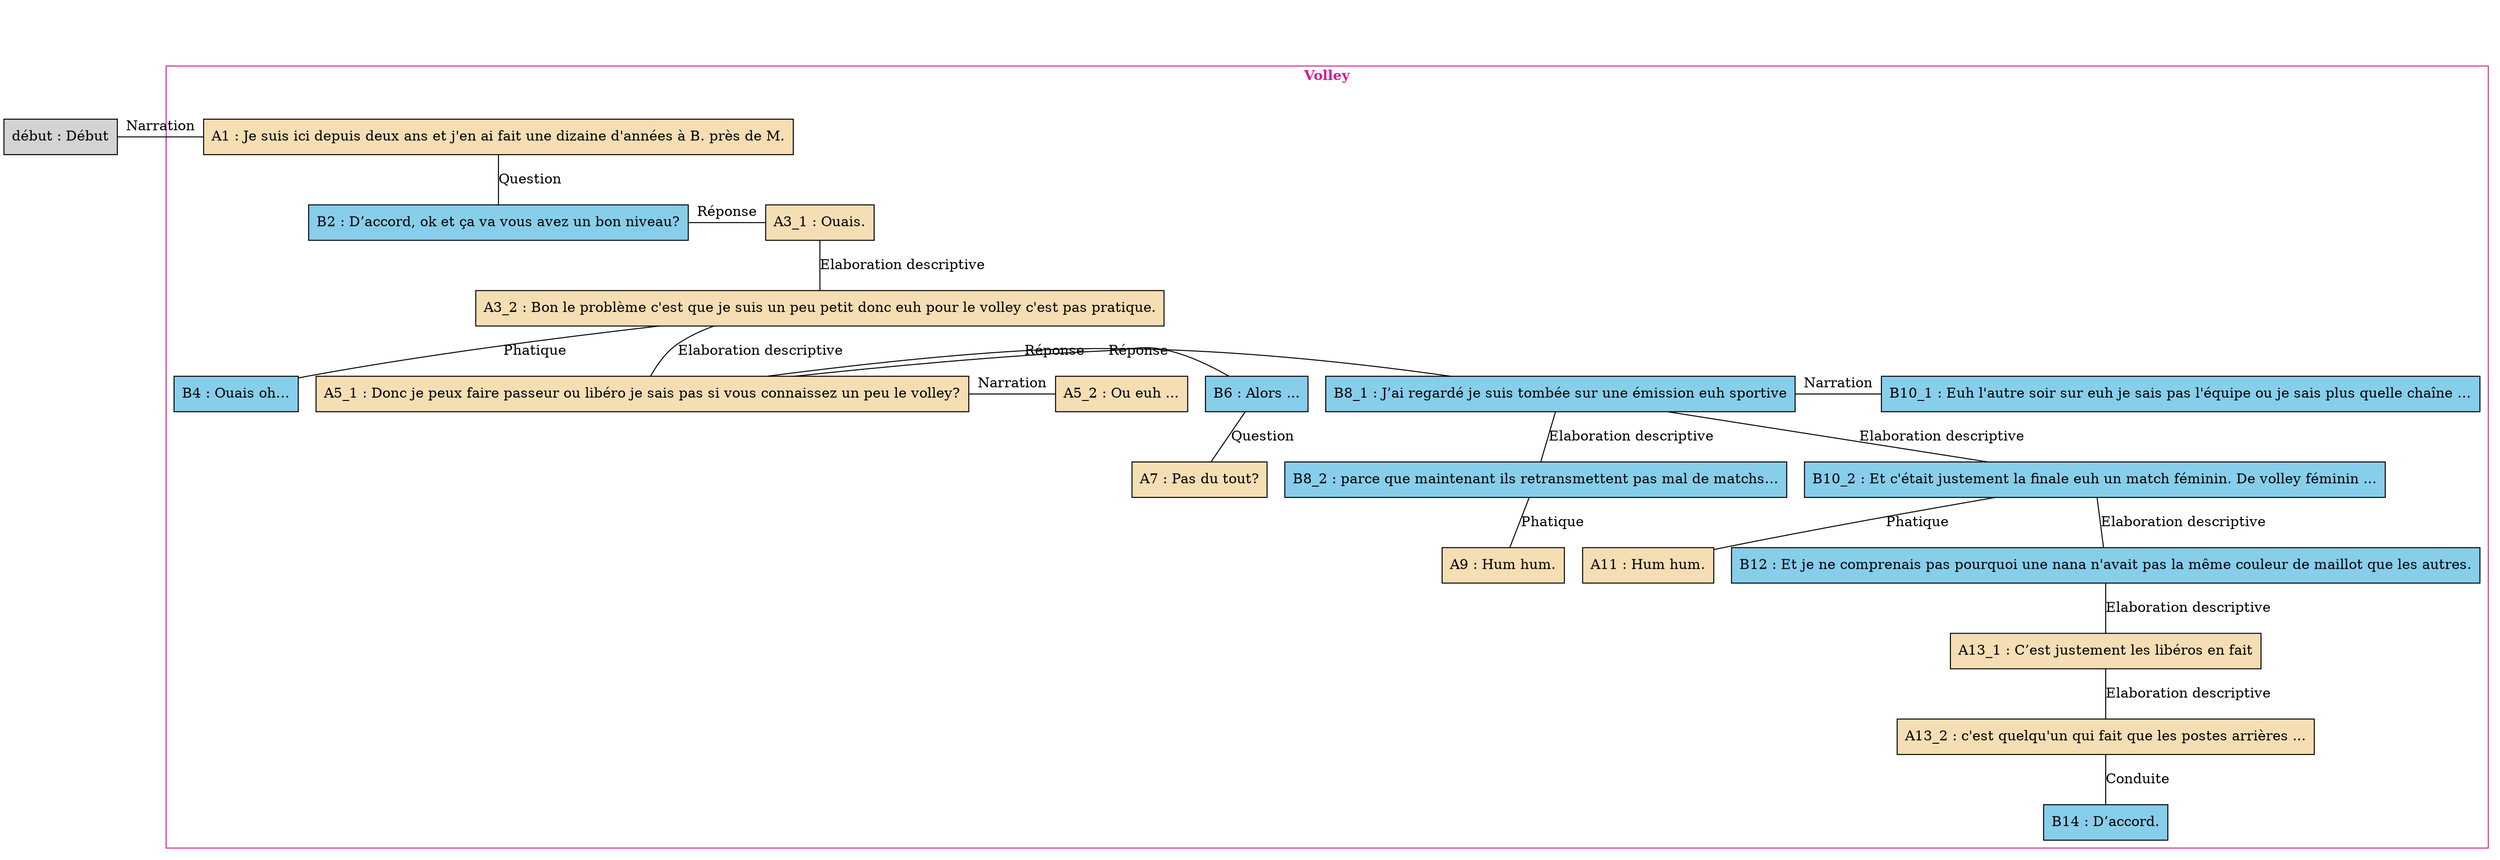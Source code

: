 digraph "Volley_-_A04" {
	node [shape=box style=filled]
	newrank=true
	zero [style=invis]
	"début" [label="début : Début"]
	A1 [label="A1 : Je suis ici depuis deux ans et j'en ai fait une dizaine d'années à B. près de M." fillcolor=wheat]
	B2 [label="B2 : D’accord, ok et ça va vous avez un bon niveau?" fillcolor=skyblue]
	A3_1 [label="A3_1 : Ouais." fillcolor=wheat]
	A3_2 [label="A3_2 : Bon le problème c'est que je suis un peu petit donc euh pour le volley c'est pas pratique." fillcolor=wheat]
	B4 [label="B4 : Ouais oh…" fillcolor=skyblue]
	A5_1 [label="A5_1 : Donc je peux faire passeur ou libéro je sais pas si vous connaissez un peu le volley?" fillcolor=wheat]
	A5_2 [label="A5_2 : Ou euh ..." fillcolor=wheat]
	B6 [label="B6 : Alors ..." fillcolor=skyblue]
	A7 [label="A7 : Pas du tout?" fillcolor=wheat]
	B8_1 [label="B8_1 : J’ai regardé je suis tombée sur une émission euh sportive" fillcolor=skyblue]
	B8_2 [label="B8_2 : parce que maintenant ils retransmettent pas mal de matchs…" fillcolor=skyblue]
	A9 [label="A9 : Hum hum." fillcolor=wheat]
	B10_1 [label="B10_1 : Euh l'autre soir sur euh je sais pas l'équipe ou je sais plus quelle chaîne …" fillcolor=skyblue]
	B10_2 [label="B10_2 : Et c'était justement la finale euh un match féminin. De volley féminin ..." fillcolor=skyblue]
	A11 [label="A11 : Hum hum." fillcolor=wheat]
	B12 [label="B12 : Et je ne comprenais pas pourquoi une nana n'avait pas la même couleur de maillot que les autres." fillcolor=skyblue]
	A13_1 [label="A13_1 : C’est justement les libéros en fait" fillcolor=wheat]
	A13_2 [label="A13_2 : c'est quelqu'un qui fait que les postes arrières ..." fillcolor=wheat]
	B14 [label="B14 : D’accord." fillcolor=skyblue]
	zero -> "début" [label="" style=invis]
	zero -> A1 [style=invis weight=1]
	"début" -> A1 [label=Narration constraint=false dir=none]
	A1 -> B2 [label=Question dir=none weight=2]
	A1 -> A3_1 [style=invis weight=1]
	B2 -> A3_1 [label="Réponse" constraint=false dir=none]
	A3_1 -> A3_2 [label="Elaboration descriptive" dir=none weight=2]
	A3_2 -> B4 [label=Phatique dir=none weight=2]
	A3_2 -> A5_1 [label="Elaboration descriptive" dir=none weight=2]
	B6 -> A7 [label=Question dir=none weight=2]
	A3_2 -> B6 [style=invis weight=1]
	A5_1 -> B6 [label="Réponse" constraint=false dir=none]
	A3_2 -> B8_1 [style=invis weight=1]
	A5_1 -> B8_1 [label="Réponse" constraint=false dir=none]
	B8_1 -> B8_2 [label="Elaboration descriptive" dir=none weight=2]
	B8_2 -> A9 [label=Phatique dir=none weight=2]
	A3_2 -> B10_1 [style=invis weight=1]
	B8_1 -> B10_1 [label=Narration constraint=false dir=none]
	B8_1 -> B10_2 [label="Elaboration descriptive" dir=none weight=2]
	A3_2 -> A5_2 [style=invis weight=1]
	A5_1 -> A5_2 [label=Narration constraint=false dir=none]
	B10_2 -> A11 [label=Phatique dir=none weight=2]
	B10_2 -> B12 [label="Elaboration descriptive" dir=none weight=2]
	A13_1 -> A13_2 [label="Elaboration descriptive" dir=none weight=2]
	A13_2 -> B14 [label=Conduite dir=none weight=2]
	B12 -> A13_1 [label="Elaboration descriptive" dir=none weight=2]
	subgraph cluster_0 {
		label=<<B>Volley</B>>
		color=violetred
		fontcolor=violetred
		A1
		B2
		A3_1
		A3_2
		B4
		A5_1
		A5_2
		B6
		A7
		B8_1
		B8_2
		A9
		B10_1
		B10_2
		A11
		B12
		A13_1
		A13_2
		B14
	}
}
